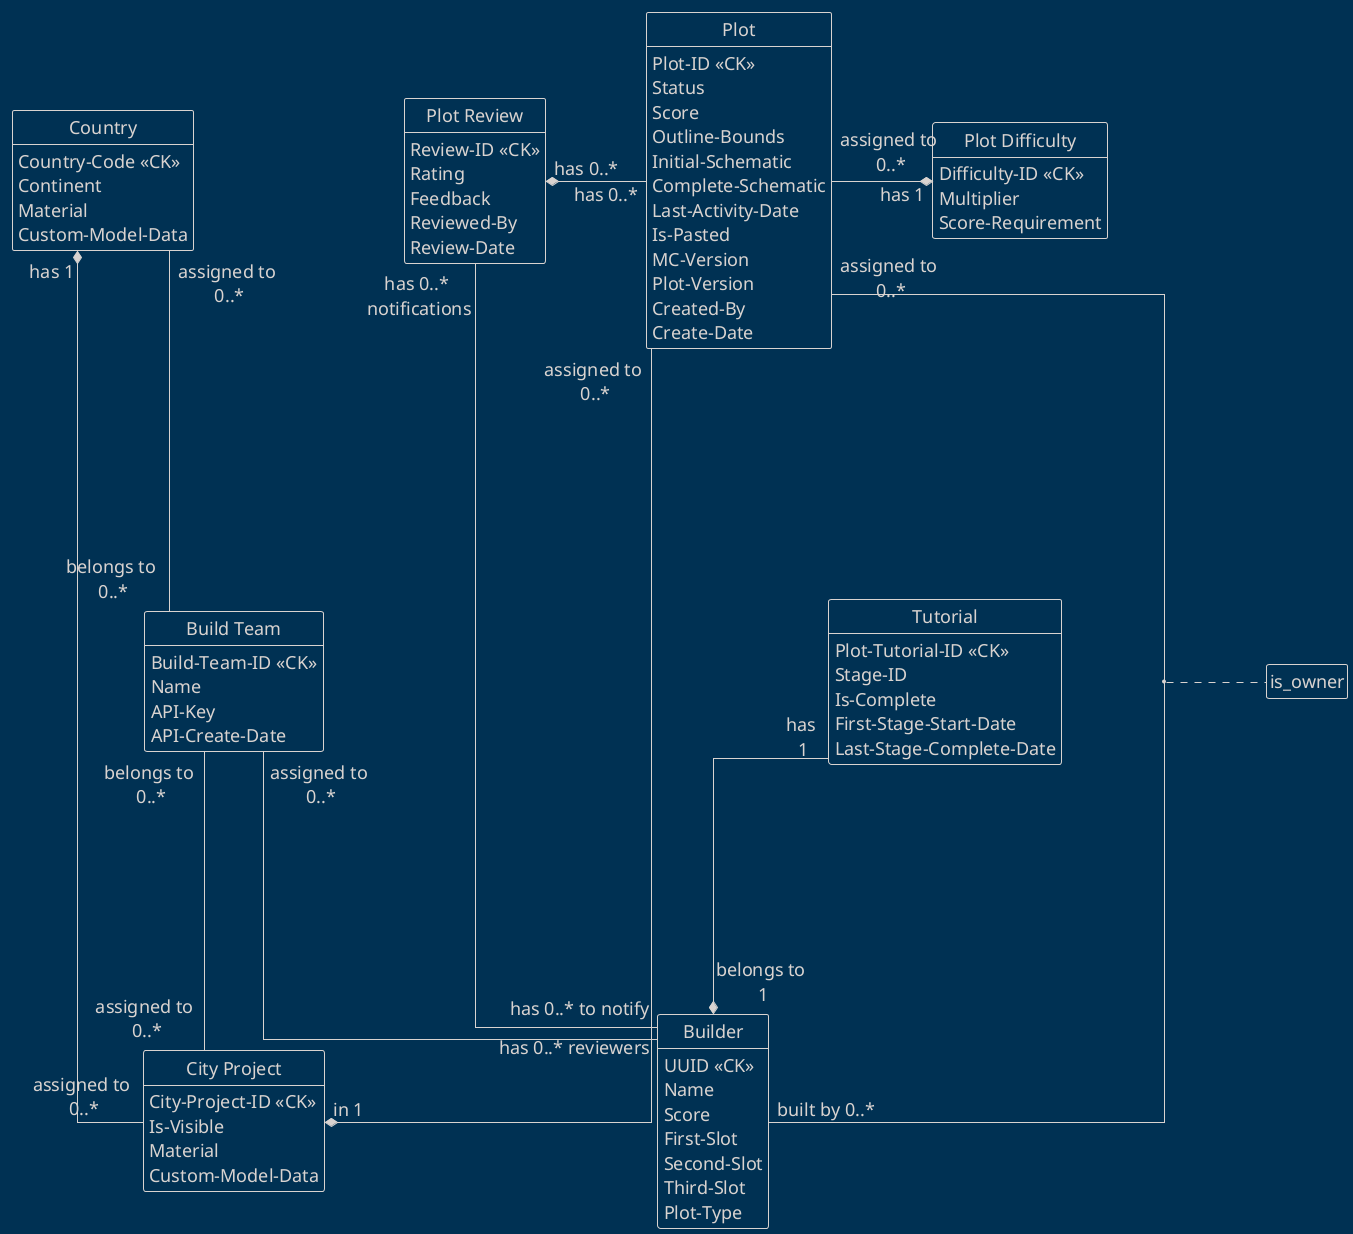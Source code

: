 @startuml
skinparam nodesep 100
skinparam ranksep 250
skinparam defaultFontSize 18

skinparam linetype ortho

hide circle
hide empty members
!theme blueprint

entity "Build Team" as build_team {
    Build-Team-ID <<CK>>
    Name
    API-Key
    API-Create-Date
}

entity "Country" as country {
    Country-Code <<CK>>
    Continent
    Material
    Custom-Model-Data
}

entity "City Project" as city_project {
    City-Project-ID <<CK>>
    Is-Visible
    Material
    Custom-Model-Data
}

entity "Builder" as builder {
    UUID <<CK>>
    Name
    Score
    First-Slot
    Second-Slot
    Third-Slot
    Plot-Type
}

entity "Plot Difficulty" as plot_difficulty {
    Difficulty-ID <<CK>>
    Multiplier
    Score-Requirement
}

entity "Plot" as plot {
    Plot-ID <<CK>>
    Status
    Score
    Outline-Bounds
    Initial-Schematic
    Complete-Schematic
    Last-Activity-Date
    Is-Pasted
    MC-Version
    Plot-Version
    Created-By
    Create-Date
}

entity "Tutorial" as tutorial {
    Plot-Tutorial-ID <<CK>>
    Stage-ID
    Is-Complete
    First-Stage-Start-Date
    Last-Stage-Complete-Date
}

entity "Plot Review" as plot_review {
    Review-ID <<CK>>
    Rating
    Feedback
    Reviewed-By
    Review-Date
}

build_team "belongs to \n0..*" -up- "assigned to \n0..*" country
build_team "belongs to \n0..*" -- "assigned to \n0..*" city_project
build_team "assigned to \n0..*" -- "has 0..* reviewers" builder
plot_review "has 0..*\n notifications" -- "has 0..* to notify" builder
plot_review "has 0..*" *- "has 0..*" plot

country "has 1" *-- "assigned to \n0..*" city_project

plot "assigned to\n 0..*" -- "built by 0..*" builder
(plot, builder) . is_owner

plot "assigned to \n0..*" --* "in 1" city_project
plot "assigned to \n0..*" -right* "has 1" plot_difficulty

tutorial "has \n1" --* "belongs to \n1" builder
@enduml